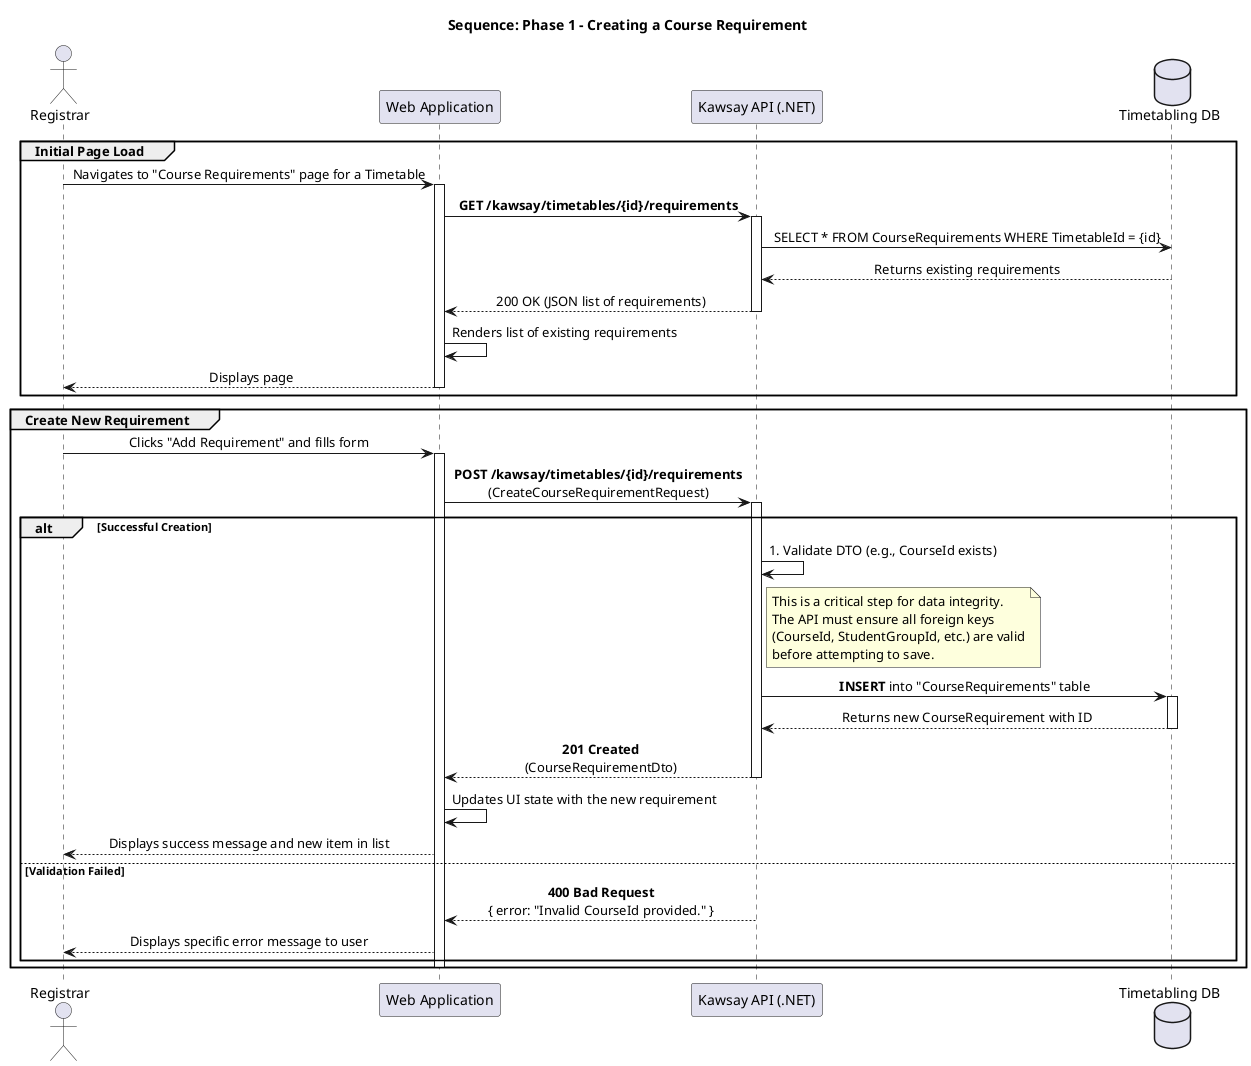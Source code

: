 @startuml
title Sequence: Phase 1 - Creating a Course Requirement

actor Registrar
participant "Web Application" as WebApp
participant "Kawsay API (.NET)" as CoreAPI
database "Timetabling DB" as DB

skinparam sequenceMessageAlign center

group Initial Page Load
    Registrar -> WebApp: Navigates to "Course Requirements" page for a Timetable
    activate WebApp
    WebApp -> CoreAPI: **GET /kawsay/timetables/{id}/requirements**
    activate CoreAPI
    CoreAPI -> DB: SELECT * FROM CourseRequirements WHERE TimetableId = {id}
    DB --> CoreAPI: Returns existing requirements
    CoreAPI --> WebApp: 200 OK (JSON list of requirements)
    deactivate CoreAPI
    WebApp -> WebApp: Renders list of existing requirements
    WebApp --> Registrar: Displays page
    deactivate WebApp
end

group Create New Requirement
    Registrar -> WebApp: Clicks "Add Requirement" and fills form
    activate WebApp
    WebApp -> CoreAPI: **POST /kawsay/timetables/{id}/requirements**\n(CreateCourseRequirementRequest)
    activate CoreAPI
    
    alt Successful Creation
        CoreAPI -> CoreAPI: 1. Validate DTO (e.g., CourseId exists)
        note right of CoreAPI
            This is a critical step for data integrity.
            The API must ensure all foreign keys
            (CourseId, StudentGroupId, etc.) are valid
            before attempting to save.
        end note
        CoreAPI -> DB: **INSERT** into "CourseRequirements" table
        activate DB
        DB --> CoreAPI: Returns new CourseRequirement with ID
        deactivate DB
        CoreAPI --> WebApp: **201 Created**\n(CourseRequirementDto)
        deactivate CoreAPI
        WebApp -> WebApp: Updates UI state with the new requirement
        WebApp --> Registrar: Displays success message and new item in list
    else Validation Failed
        CoreAPI --> WebApp: **400 Bad Request**\n{ error: "Invalid CourseId provided." }
        deactivate CoreAPI
        WebApp --> Registrar: Displays specific error message to user
    end
    deactivate WebApp
end

@enduml
